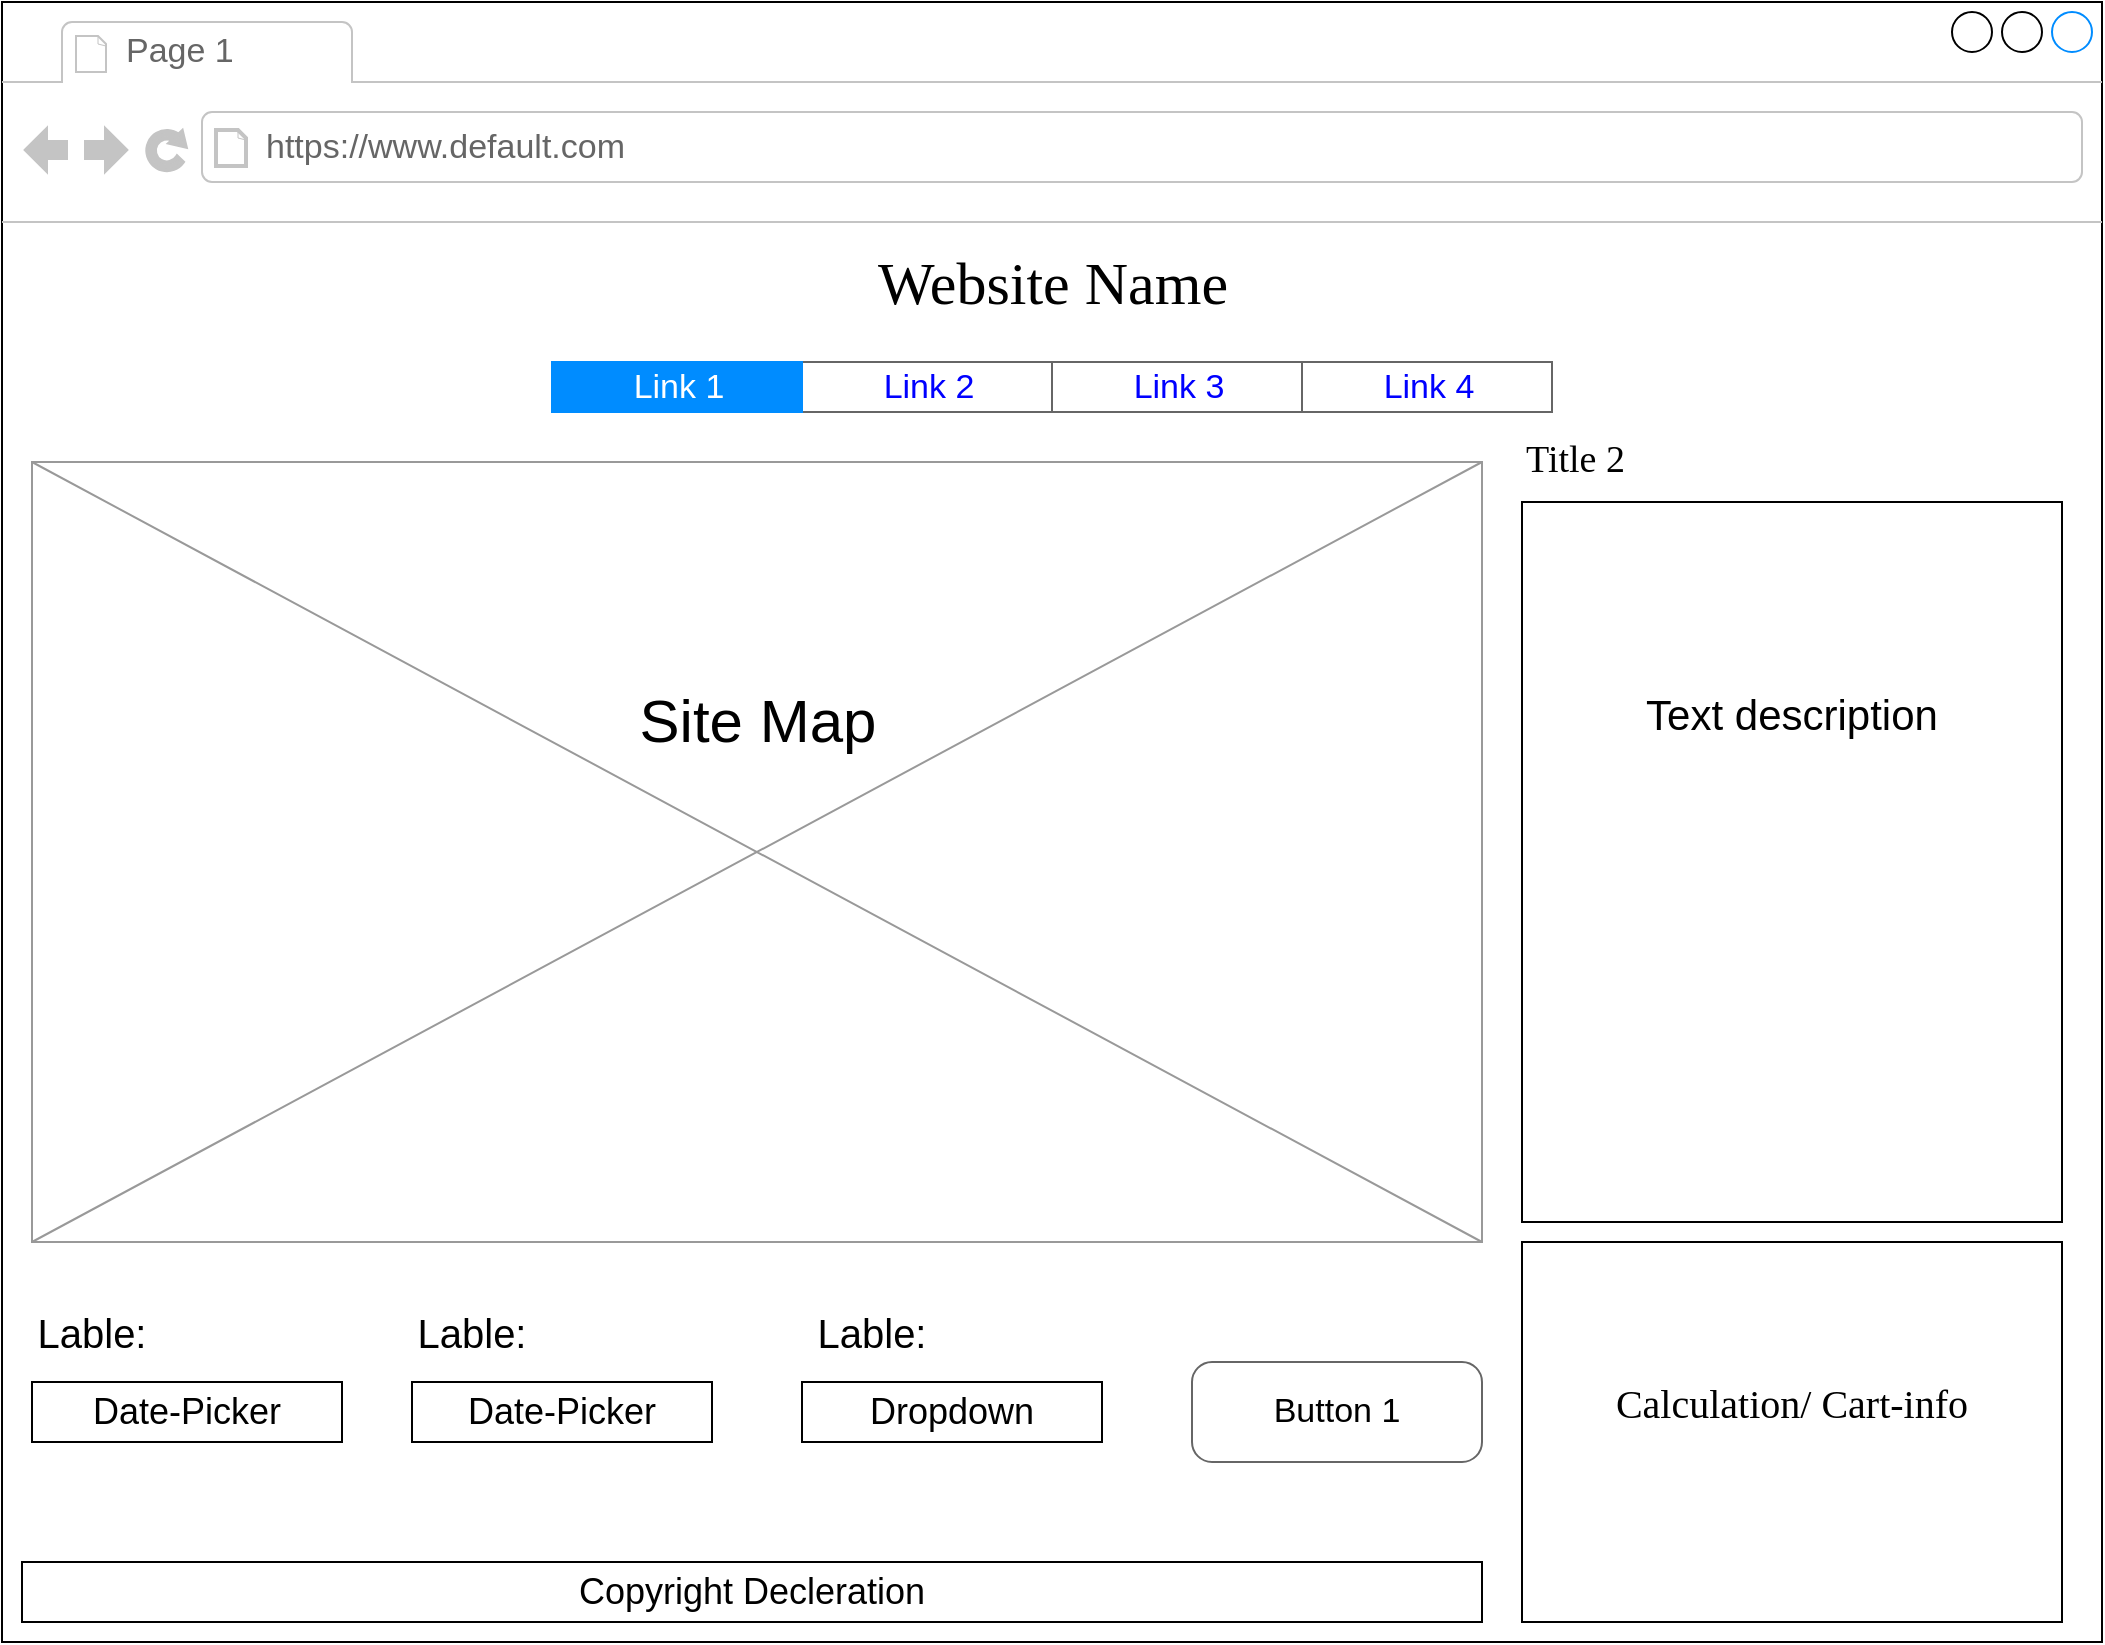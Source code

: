 <mxfile version="14.5.1" type="device"><diagram name="Page-1" id="2cc2dc42-3aac-f2a9-1cec-7a8b7cbee084"><mxGraphModel dx="1026" dy="594" grid="1" gridSize="10" guides="1" tooltips="1" connect="1" arrows="1" fold="1" page="1" pageScale="1" pageWidth="1100" pageHeight="850" background="#ffffff" math="0" shadow="0"><root><mxCell id="0"/><mxCell id="1" parent="0"/><mxCell id="7026571954dc6520-1" value="" style="strokeWidth=1;shadow=0;dashed=0;align=center;html=1;shape=mxgraph.mockup.containers.browserWindow;rSize=0;mainText=,;recursiveResize=0;rounded=0;labelBackgroundColor=none;fontFamily=Verdana;fontSize=12" parent="1" vertex="1"><mxGeometry x="25" y="15" width="1050" height="820" as="geometry"/></mxCell><mxCell id="7026571954dc6520-2" value="Page 1" style="strokeWidth=1;shadow=0;dashed=0;align=center;html=1;shape=mxgraph.mockup.containers.anchor;fontSize=17;fontColor=#666666;align=left;" parent="7026571954dc6520-1" vertex="1"><mxGeometry x="60" y="12" width="110" height="26" as="geometry"/></mxCell><mxCell id="7026571954dc6520-3" value="https://www.default.com" style="strokeWidth=1;shadow=0;dashed=0;align=center;html=1;shape=mxgraph.mockup.containers.anchor;rSize=0;fontSize=17;fontColor=#666666;align=left;" parent="7026571954dc6520-1" vertex="1"><mxGeometry x="130" y="60" width="250" height="26" as="geometry"/></mxCell><mxCell id="7026571954dc6520-4" value="Website Name" style="text;html=1;points=[];align=center;verticalAlign=top;spacingTop=-4;fontSize=30;fontFamily=Verdana" parent="7026571954dc6520-1" vertex="1"><mxGeometry x="355" y="120" width="340" height="50" as="geometry"/></mxCell><mxCell id="7026571954dc6520-19" value="Button 1" style="strokeWidth=1;shadow=0;dashed=0;align=center;html=1;shape=mxgraph.mockup.buttons.button;strokeColor=#666666;mainText=;buttonStyle=round;fontSize=17;fontStyle=0;fillColor=none;whiteSpace=wrap;rounded=0;labelBackgroundColor=none;" parent="7026571954dc6520-1" vertex="1"><mxGeometry x="595" y="680" width="145" height="50" as="geometry"/></mxCell><mxCell id="7026571954dc6520-22" value="" style="verticalLabelPosition=bottom;shadow=0;dashed=0;align=center;html=1;verticalAlign=top;strokeWidth=1;shape=mxgraph.mockup.graphics.simpleIcon;strokeColor=#999999;fillColor=#ffffff;rounded=0;labelBackgroundColor=none;fontFamily=Verdana;fontSize=12;fontColor=#000000;" parent="7026571954dc6520-1" vertex="1"><mxGeometry x="15" y="230" width="725" height="390" as="geometry"/></mxCell><mxCell id="7026571954dc6520-31" value="&lt;font style=&quot;font-size: 19px&quot;&gt;Title 2&lt;/font&gt;" style="text;html=1;points=[];align=left;verticalAlign=top;spacingTop=-4;fontSize=15;fontFamily=Verdana" parent="7026571954dc6520-1" vertex="1"><mxGeometry x="760" y="215" width="90" height="30" as="geometry"/></mxCell><mxCell id="7026571954dc6520-33" value="&lt;font style=&quot;line-height: 740% ; font-size: 20px&quot;&gt;Calculation/ Cart-info&lt;/font&gt;&lt;div style=&quot;font-size: 26px&quot;&gt;&lt;/div&gt;" style="whiteSpace=wrap;html=1;rounded=0;shadow=0;labelBackgroundColor=none;strokeWidth=1;fontFamily=Verdana;fontSize=12;align=center;verticalAlign=top;" parent="7026571954dc6520-1" vertex="1"><mxGeometry x="760" y="620" width="270" height="190" as="geometry"/></mxCell><mxCell id="BL6r_BYz6LcAln5arJUX-3" value="" style="strokeWidth=1;shadow=0;dashed=0;align=center;html=1;shape=mxgraph.mockup.text.rrect;rSize=0;strokeColor=#666666;" parent="7026571954dc6520-1" vertex="1"><mxGeometry x="275" y="180" width="500" height="25" as="geometry"/></mxCell><mxCell id="BL6r_BYz6LcAln5arJUX-4" value="Link 2" style="strokeColor=inherit;fillColor=inherit;gradientColor=inherit;strokeWidth=1;shadow=0;dashed=0;align=center;html=1;shape=mxgraph.mockup.text.rrect;rSize=0;fontSize=17;fontColor=#0000ff;" parent="BL6r_BYz6LcAln5arJUX-3" vertex="1"><mxGeometry x="125" width="125" height="25" as="geometry"/></mxCell><mxCell id="BL6r_BYz6LcAln5arJUX-5" value="Link 3" style="strokeColor=inherit;fillColor=inherit;gradientColor=inherit;strokeWidth=1;shadow=0;dashed=0;align=center;html=1;shape=mxgraph.mockup.text.rrect;rSize=0;fontSize=17;fontColor=#0000ff;" parent="BL6r_BYz6LcAln5arJUX-3" vertex="1"><mxGeometry x="250" width="125" height="25" as="geometry"/></mxCell><mxCell id="BL6r_BYz6LcAln5arJUX-6" value="Link 4" style="strokeColor=inherit;fillColor=inherit;gradientColor=inherit;strokeWidth=1;shadow=0;dashed=0;align=center;html=1;shape=mxgraph.mockup.text.rrect;rSize=0;fontSize=17;fontColor=#0000ff;" parent="BL6r_BYz6LcAln5arJUX-3" vertex="1"><mxGeometry x="375" width="125" height="25" as="geometry"/></mxCell><mxCell id="BL6r_BYz6LcAln5arJUX-7" value="Link 1" style="strokeWidth=1;shadow=0;dashed=0;align=center;html=1;shape=mxgraph.mockup.text.rrect;rSize=0;fontSize=17;fontColor=#ffffff;fillColor=#008cff;strokeColor=#008cff;" parent="BL6r_BYz6LcAln5arJUX-3" vertex="1"><mxGeometry width="125" height="25" as="geometry"/></mxCell><mxCell id="7026571954dc6520-36" value="&lt;font style=&quot;font-size: 21px ; line-height: 1000%&quot;&gt;Text description&lt;/font&gt;" style="text;spacingTop=-5;whiteSpace=wrap;html=1;align=center;fontSize=12;fontFamily=Helvetica;fillColor=none;rounded=0;shadow=0;labelBackgroundColor=none;strokeColor=#000000;" parent="7026571954dc6520-1" vertex="1"><mxGeometry x="760" y="250" width="270" height="360" as="geometry"/></mxCell><mxCell id="BL6r_BYz6LcAln5arJUX-8" value="&lt;font style=&quot;font-size: 30px&quot;&gt;Site Map&lt;/font&gt;" style="text;spacingTop=-5;whiteSpace=wrap;html=1;align=center;fontSize=12;fontFamily=Helvetica;fillColor=none;strokeColor=none;rounded=0;shadow=1;labelBackgroundColor=none;" parent="7026571954dc6520-1" vertex="1"><mxGeometry x="307.5" y="340" width="140" height="40" as="geometry"/></mxCell><mxCell id="BL6r_BYz6LcAln5arJUX-11" value="&lt;font style=&quot;font-size: 18px&quot;&gt;Date-Picker&lt;/font&gt;" style="text;html=1;align=center;verticalAlign=middle;whiteSpace=wrap;rounded=0;strokeWidth=1;perimeterSpacing=1;glass=0;strokeColor=#000000;" parent="7026571954dc6520-1" vertex="1"><mxGeometry x="15" y="690" width="155" height="30" as="geometry"/></mxCell><mxCell id="BL6r_BYz6LcAln5arJUX-14" value="&lt;font style=&quot;font-size: 18px&quot;&gt;Date-Picker&lt;/font&gt;" style="text;html=1;align=center;verticalAlign=middle;whiteSpace=wrap;rounded=0;strokeWidth=1;perimeterSpacing=1;glass=0;strokeColor=#000000;" parent="7026571954dc6520-1" vertex="1"><mxGeometry x="205" y="690" width="150" height="30" as="geometry"/></mxCell><mxCell id="BL6r_BYz6LcAln5arJUX-16" value="&lt;font style=&quot;font-size: 20px&quot;&gt;Lable:&lt;/font&gt;" style="text;html=1;strokeColor=none;fillColor=none;align=center;verticalAlign=middle;whiteSpace=wrap;rounded=0;glass=0;" parent="7026571954dc6520-1" vertex="1"><mxGeometry y="650" width="90" height="30" as="geometry"/></mxCell><mxCell id="BL6r_BYz6LcAln5arJUX-17" value="&lt;font style=&quot;font-size: 20px&quot;&gt;Lable:&lt;/font&gt;" style="text;html=1;strokeColor=none;fillColor=none;align=center;verticalAlign=middle;whiteSpace=wrap;rounded=0;glass=0;" parent="7026571954dc6520-1" vertex="1"><mxGeometry x="190" y="650" width="90" height="30" as="geometry"/></mxCell><mxCell id="BL6r_BYz6LcAln5arJUX-18" value="&lt;font style=&quot;font-size: 18px&quot;&gt;Copyright Decleration&lt;/font&gt;" style="text;html=1;align=center;verticalAlign=middle;whiteSpace=wrap;rounded=0;strokeWidth=1;perimeterSpacing=1;glass=0;strokeColor=#000000;" parent="7026571954dc6520-1" vertex="1"><mxGeometry x="10" y="780" width="730" height="30" as="geometry"/></mxCell><mxCell id="BL6r_BYz6LcAln5arJUX-19" value="&lt;font style=&quot;font-size: 20px&quot;&gt;Lable:&lt;/font&gt;" style="text;html=1;strokeColor=none;fillColor=none;align=center;verticalAlign=middle;whiteSpace=wrap;rounded=0;glass=0;" parent="7026571954dc6520-1" vertex="1"><mxGeometry x="390" y="650" width="90" height="30" as="geometry"/></mxCell><mxCell id="BL6r_BYz6LcAln5arJUX-20" value="&lt;span style=&quot;font-size: 18px&quot;&gt;Dropdown&lt;/span&gt;" style="text;html=1;align=center;verticalAlign=middle;whiteSpace=wrap;rounded=0;strokeWidth=1;perimeterSpacing=1;glass=0;strokeColor=#000000;" parent="7026571954dc6520-1" vertex="1"><mxGeometry x="400" y="690" width="150" height="30" as="geometry"/></mxCell></root></mxGraphModel></diagram></mxfile>